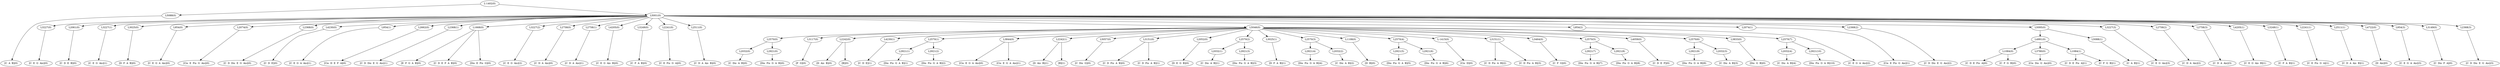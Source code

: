 digraph sample{
"L5088(0)"->"[C  A  B](0)"
"L3227(0)"->"[C  E  G  Ais](0)"
"L2061(0)"->"[C  D  E  B](0)"
"L3227(1)"->"[C  E  G  Ais](1)"
"L3025(0)"->"[D  F  A  B](0)"
"L954(0)"->"[C  E  G  A  Ais](0)"
"L2074(0)"->"[Cis  E  Fis  G  Ais](0)"
"L2368(0)"->"[C  D  Dis  E  G  Ais](0)"
"L4230(0)"->"[C  D  E](0)"
"L954(1)"->"[C  E  G  A  Ais](1)"
"L2662(0)"->"[Cis  D  E  F  A](0)"
"L2368(1)"->"[C  D  Dis  E  G  Ais](1)"
"L1668(0)"->"[E  F  G  A  B](0)"
"L1668(0)"->"[C  D  E  F  A  B](0)"
"L1668(0)"->"[Dis  E  Fis  G](0)"
"L3227(2)"->"[C  E  G  Ais](2)"
"L2758(0)"->"[C  D  A  Ais](0)"
"L2758(1)"->"[C  D  A  Ais](1)"
"L4205(0)"->"[C  E  G  Ais  B](0)"
"L3249(0)"->"[C  F  A  B](0)"
"L2241(0)"->"[C  E  Fis  G  A](0)"
"L2511(0)"->"[C  D  A  Ais  B](0)"
"L2032(0)"->"[C  Dis  A  B](0)"
"L2921(0)"->"[Dis  Fis  G  A  B](0)"
"L2570(0)"->"L2032(0)"
"L2570(0)"->"L2921(0)"
"L3117(0)"->"[F  G](0)"
"L2242(0)"->"[D  Ais  B](0)"
"L2242(0)"->"[B](0)"
"L4230(1)"->"[C  D  E](1)"
"L2921(1)"->"[Dis  Fis  G  A  B](1)"
"L2921(2)"->"[Dis  Fis  G  A  B](2)"
"L2570(1)"->"L2921(1)"
"L2570(1)"->"L2921(2)"
"L3844(0)"->"[Cis  E  G  A  Ais](0)"
"L3844(0)"->"[Cis  E  G  A  Ais](1)"
"L2242(1)"->"[D  Ais  B](1)"
"L2242(1)"->"[B](1)"
"L5057(0)"->"[C  Dis  G](0)"
"L3151(0)"->"[C  D  Fis  A  B](0)"
"L3151(0)"->"[C  D  Fis  A  B](1)"
"L2052(0)"->"[D  E  G  B](0)"
"L2032(1)"->"[C  Dis  A  B](1)"
"L2921(3)"->"[Dis  Fis  G  A  B](3)"
"L2570(2)"->"L2032(1)"
"L2570(2)"->"L2921(3)"
"L3025(1)"->"[D  F  A  B](1)"
"L2921(4)"->"[Dis  Fis  G  A  B](4)"
"L2032(2)"->"[C  Dis  A  B](2)"
"L2570(3)"->"L2921(4)"
"L2570(3)"->"L2032(2)"
"L1108(0)"->"[D  B](0)"
"L2921(5)"->"[Dis  Fis  G  A  B](5)"
"L2921(6)"->"[Dis  Fis  G  A  B](6)"
"L2570(4)"->"L2921(5)"
"L2570(4)"->"L2921(6)"
"L-1415(0)"->"[Cis  D](0)"
"L3151(1)"->"[C  D  Fis  A  B](2)"
"L3151(1)"->"[C  D  Fis  A  B](3)"
"L3464(0)"->"[C  F  G](0)"
"L2921(7)"->"[Dis  Fis  G  A  B](7)"
"L2921(8)"->"[Dis  Fis  G  A  B](8)"
"L2570(5)"->"L2921(7)"
"L2570(5)"->"L2921(8)"
"L4059(0)"->"[C  D  E  F](0)"
"L2921(9)"->"[Dis  Fis  G  A  B](9)"
"L2032(3)"->"[C  Dis  A  B](3)"
"L2570(6)"->"L2921(9)"
"L2570(6)"->"L2032(3)"
"L3833(0)"->"[Dis  G  B](0)"
"L2032(4)"->"[C  Dis  A  B](4)"
"L2921(10)"->"[Dis  Fis  G  A  B](10)"
"L2570(7)"->"L2032(4)"
"L2570(7)"->"L2921(10)"
"L5046(0)"->"L2570(0)"
"L5046(0)"->"L3117(0)"
"L5046(0)"->"L2242(0)"
"L5046(0)"->"L4230(1)"
"L5046(0)"->"L2570(1)"
"L5046(0)"->"L3844(0)"
"L5046(0)"->"L2242(1)"
"L5046(0)"->"L5057(0)"
"L5046(0)"->"L3151(0)"
"L5046(0)"->"L2052(0)"
"L5046(0)"->"L2570(2)"
"L5046(0)"->"L3025(1)"
"L5046(0)"->"L2570(3)"
"L5046(0)"->"L1108(0)"
"L5046(0)"->"L2570(4)"
"L5046(0)"->"L-1415(0)"
"L5046(0)"->"L3151(1)"
"L5046(0)"->"L3464(0)"
"L5046(0)"->"L2570(5)"
"L5046(0)"->"L4059(0)"
"L5046(0)"->"L2570(6)"
"L5046(0)"->"L3833(0)"
"L5046(0)"->"L2570(7)"
"L954(2)"->"[C  E  G  A  Ais](2)"
"L2074(1)"->"[Cis  E  Fis  G  Ais](1)"
"L2368(2)"->"[C  D  Dis  E  G  Ais](2)"
"L1084(0)"->"[C  D  E  Fis  A](0)"
"L1084(0)"->"[C  F  G  B](0)"
"L3780(0)"->"[Cis  Dis  G  Ais](0)"
"L1084(1)"->"[C  D  E  Fis  A](1)"
"L1084(1)"->"[C  F  G  B](1)"
"L4991(0)"->"L1084(0)"
"L4991(0)"->"L3780(0)"
"L4991(0)"->"L1084(1)"
"L5088(1)"->"[C  A  B](1)"
"L5095(0)"->"L4991(0)"
"L5095(0)"->"L5088(1)"
"L3227(3)"->"[C  E  G  Ais](3)"
"L2758(2)"->"[C  D  A  Ais](2)"
"L2758(3)"->"[C  D  A  Ais](3)"
"L4205(1)"->"[C  E  G  Ais  B](1)"
"L3249(1)"->"[C  F  A  B](1)"
"L2241(1)"->"[C  E  Fis  G  A](1)"
"L2511(1)"->"[C  D  A  Ais  B](1)"
"L4722(0)"->"[D  Ais](0)"
"L954(3)"->"[C  E  G  A  Ais](3)"
"L3149(0)"->"[C  Dis  F  A](0)"
"L2368(3)"->"[C  D  Dis  E  G  Ais](3)"
"L5001(0)"->"L3227(0)"
"L5001(0)"->"L2061(0)"
"L5001(0)"->"L3227(1)"
"L5001(0)"->"L3025(0)"
"L5001(0)"->"L954(0)"
"L5001(0)"->"L2074(0)"
"L5001(0)"->"L2368(0)"
"L5001(0)"->"L4230(0)"
"L5001(0)"->"L954(1)"
"L5001(0)"->"L2662(0)"
"L5001(0)"->"L2368(1)"
"L5001(0)"->"L1668(0)"
"L5001(0)"->"L3227(2)"
"L5001(0)"->"L2758(0)"
"L5001(0)"->"L2758(1)"
"L5001(0)"->"L4205(0)"
"L5001(0)"->"L3249(0)"
"L5001(0)"->"L2241(0)"
"L5001(0)"->"L2511(0)"
"L5001(0)"->"L5046(0)"
"L5001(0)"->"L954(2)"
"L5001(0)"->"L2074(1)"
"L5001(0)"->"L2368(2)"
"L5001(0)"->"L5095(0)"
"L5001(0)"->"L3227(3)"
"L5001(0)"->"L2758(2)"
"L5001(0)"->"L2758(3)"
"L5001(0)"->"L4205(1)"
"L5001(0)"->"L3249(1)"
"L5001(0)"->"L2241(1)"
"L5001(0)"->"L2511(1)"
"L5001(0)"->"L4722(0)"
"L5001(0)"->"L954(3)"
"L5001(0)"->"L3149(0)"
"L5001(0)"->"L2368(3)"
"L-1402(0)"->"L5088(0)"
"L-1402(0)"->"L5001(0)"
{rank = min; "L-1402(0)"}
{rank = same; "L5088(0)"; "L5001(0)";}
{rank = same; "L3227(0)"; "L2061(0)"; "L3227(1)"; "L3025(0)"; "L954(0)"; "L2074(0)"; "L2368(0)"; "L4230(0)"; "L954(1)"; "L2662(0)"; "L2368(1)"; "L1668(0)"; "L3227(2)"; "L2758(0)"; "L2758(1)"; "L4205(0)"; "L3249(0)"; "L2241(0)"; "L2511(0)"; "L5046(0)"; "L954(2)"; "L2074(1)"; "L2368(2)"; "L5095(0)"; "L3227(3)"; "L2758(2)"; "L2758(3)"; "L4205(1)"; "L3249(1)"; "L2241(1)"; "L2511(1)"; "L4722(0)"; "L954(3)"; "L3149(0)"; "L2368(3)";}
{rank = same; "L2570(0)"; "L3117(0)"; "L2242(0)"; "L4230(1)"; "L2570(1)"; "L3844(0)"; "L2242(1)"; "L5057(0)"; "L3151(0)"; "L2052(0)"; "L2570(2)"; "L3025(1)"; "L2570(3)"; "L1108(0)"; "L2570(4)"; "L-1415(0)"; "L3151(1)"; "L3464(0)"; "L2570(5)"; "L4059(0)"; "L2570(6)"; "L3833(0)"; "L2570(7)"; "L4991(0)"; "L5088(1)";}
{rank = same; "L2032(0)"; "L2921(0)"; "L2921(1)"; "L2921(2)"; "L2032(1)"; "L2921(3)"; "L2921(4)"; "L2032(2)"; "L2921(5)"; "L2921(6)"; "L2921(7)"; "L2921(8)"; "L2921(9)"; "L2032(3)"; "L2032(4)"; "L2921(10)"; "L1084(0)"; "L3780(0)"; "L1084(1)";}
{rank = max; "[B](0)"; "[B](1)"; "[C  A  B](0)"; "[C  A  B](1)"; "[C  D  A  Ais  B](0)"; "[C  D  A  Ais  B](1)"; "[C  D  A  Ais](0)"; "[C  D  A  Ais](1)"; "[C  D  A  Ais](2)"; "[C  D  A  Ais](3)"; "[C  D  Dis  E  G  Ais](0)"; "[C  D  Dis  E  G  Ais](1)"; "[C  D  Dis  E  G  Ais](2)"; "[C  D  Dis  E  G  Ais](3)"; "[C  D  E  B](0)"; "[C  D  E  F  A  B](0)"; "[C  D  E  F](0)"; "[C  D  E  Fis  A](0)"; "[C  D  E  Fis  A](1)"; "[C  D  E](0)"; "[C  D  E](1)"; "[C  D  Fis  A  B](0)"; "[C  D  Fis  A  B](1)"; "[C  D  Fis  A  B](2)"; "[C  D  Fis  A  B](3)"; "[C  Dis  A  B](0)"; "[C  Dis  A  B](1)"; "[C  Dis  A  B](2)"; "[C  Dis  A  B](3)"; "[C  Dis  A  B](4)"; "[C  Dis  F  A](0)"; "[C  Dis  G](0)"; "[C  E  Fis  G  A](0)"; "[C  E  Fis  G  A](1)"; "[C  E  G  A  Ais](0)"; "[C  E  G  A  Ais](1)"; "[C  E  G  A  Ais](2)"; "[C  E  G  A  Ais](3)"; "[C  E  G  Ais  B](0)"; "[C  E  G  Ais  B](1)"; "[C  E  G  Ais](0)"; "[C  E  G  Ais](1)"; "[C  E  G  Ais](2)"; "[C  E  G  Ais](3)"; "[C  F  A  B](0)"; "[C  F  A  B](1)"; "[C  F  G  B](0)"; "[C  F  G  B](1)"; "[C  F  G](0)"; "[Cis  D  E  F  A](0)"; "[Cis  D](0)"; "[Cis  Dis  G  Ais](0)"; "[Cis  E  Fis  G  Ais](0)"; "[Cis  E  Fis  G  Ais](1)"; "[Cis  E  G  A  Ais](0)"; "[Cis  E  G  A  Ais](1)"; "[D  Ais  B](0)"; "[D  Ais  B](1)"; "[D  Ais](0)"; "[D  B](0)"; "[D  E  G  B](0)"; "[D  F  A  B](0)"; "[D  F  A  B](1)"; "[Dis  E  Fis  G](0)"; "[Dis  Fis  G  A  B](0)"; "[Dis  Fis  G  A  B](1)"; "[Dis  Fis  G  A  B](10)"; "[Dis  Fis  G  A  B](2)"; "[Dis  Fis  G  A  B](3)"; "[Dis  Fis  G  A  B](4)"; "[Dis  Fis  G  A  B](5)"; "[Dis  Fis  G  A  B](6)"; "[Dis  Fis  G  A  B](7)"; "[Dis  Fis  G  A  B](8)"; "[Dis  Fis  G  A  B](9)"; "[Dis  G  B](0)"; "[E  F  G  A  B](0)"; "[F  G](0)";}
}